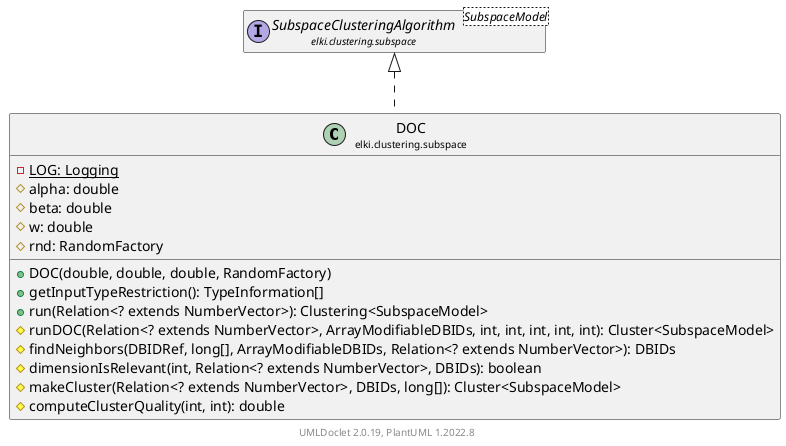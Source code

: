 @startuml
    remove .*\.(Instance|Par|Parameterizer|Factory)$
    set namespaceSeparator none
    hide empty fields
    hide empty methods

    class "<size:14>DOC\n<size:10>elki.clustering.subspace" as elki.clustering.subspace.DOC [[DOC.html]] {
        {static} -LOG: Logging
        #alpha: double
        #beta: double
        #w: double
        #rnd: RandomFactory
        +DOC(double, double, double, RandomFactory)
        +getInputTypeRestriction(): TypeInformation[]
        +run(Relation<? extends NumberVector>): Clustering<SubspaceModel>
        #runDOC(Relation<? extends NumberVector>, ArrayModifiableDBIDs, int, int, int, int, int): Cluster<SubspaceModel>
        #findNeighbors(DBIDRef, long[], ArrayModifiableDBIDs, Relation<? extends NumberVector>): DBIDs
        #dimensionIsRelevant(int, Relation<? extends NumberVector>, DBIDs): boolean
        #makeCluster(Relation<? extends NumberVector>, DBIDs, long[]): Cluster<SubspaceModel>
        #computeClusterQuality(int, int): double
    }

    interface "<size:14>SubspaceClusteringAlgorithm\n<size:10>elki.clustering.subspace" as elki.clustering.subspace.SubspaceClusteringAlgorithm<SubspaceModel> [[SubspaceClusteringAlgorithm.html]]
    class "<size:14>DOC.Par\n<size:10>elki.clustering.subspace" as elki.clustering.subspace.DOC.Par [[DOC.Par.html]]

    elki.clustering.subspace.SubspaceClusteringAlgorithm <|.. elki.clustering.subspace.DOC
    elki.clustering.subspace.DOC +-- elki.clustering.subspace.DOC.Par

    center footer UMLDoclet 2.0.19, PlantUML 1.2022.8
@enduml
